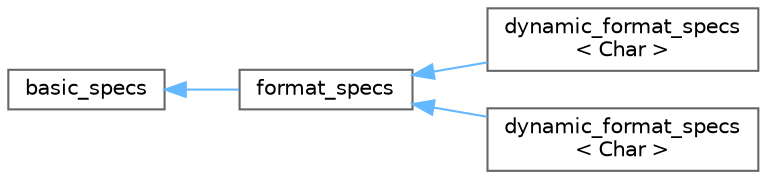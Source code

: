 digraph "类继承关系图"
{
 // LATEX_PDF_SIZE
  bgcolor="transparent";
  edge [fontname=Helvetica,fontsize=10,labelfontname=Helvetica,labelfontsize=10];
  node [fontname=Helvetica,fontsize=10,shape=box,height=0.2,width=0.4];
  rankdir="LR";
  Node0 [id="Node000000",label="basic_specs",height=0.2,width=0.4,color="grey40", fillcolor="white", style="filled",URL="$classbasic__specs.html",tooltip=" "];
  Node0 -> Node1 [id="edge2_Node000000_Node000001",dir="back",color="steelblue1",style="solid",tooltip=" "];
  Node1 [id="Node000001",label="format_specs",height=0.2,width=0.4,color="grey40", fillcolor="white", style="filled",URL="$structformat__specs.html",tooltip=" "];
  Node1 -> Node2 [id="edge3_Node000001_Node000002",dir="back",color="steelblue1",style="solid",tooltip=" "];
  Node2 [id="Node000002",label="dynamic_format_specs\l\< Char \>",height=0.2,width=0.4,color="grey40", fillcolor="white", style="filled",URL="$structdetail_1_1dynamic__format__specs.html",tooltip=" "];
  Node1 -> Node3 [id="edge4_Node000001_Node000003",dir="back",color="steelblue1",style="solid",tooltip=" "];
  Node3 [id="Node000003",label="dynamic_format_specs\l\< Char \>",height=0.2,width=0.4,color="grey40", fillcolor="white", style="filled",URL="$structdetail_1_1dynamic__format__specs.html",tooltip=" "];
}
